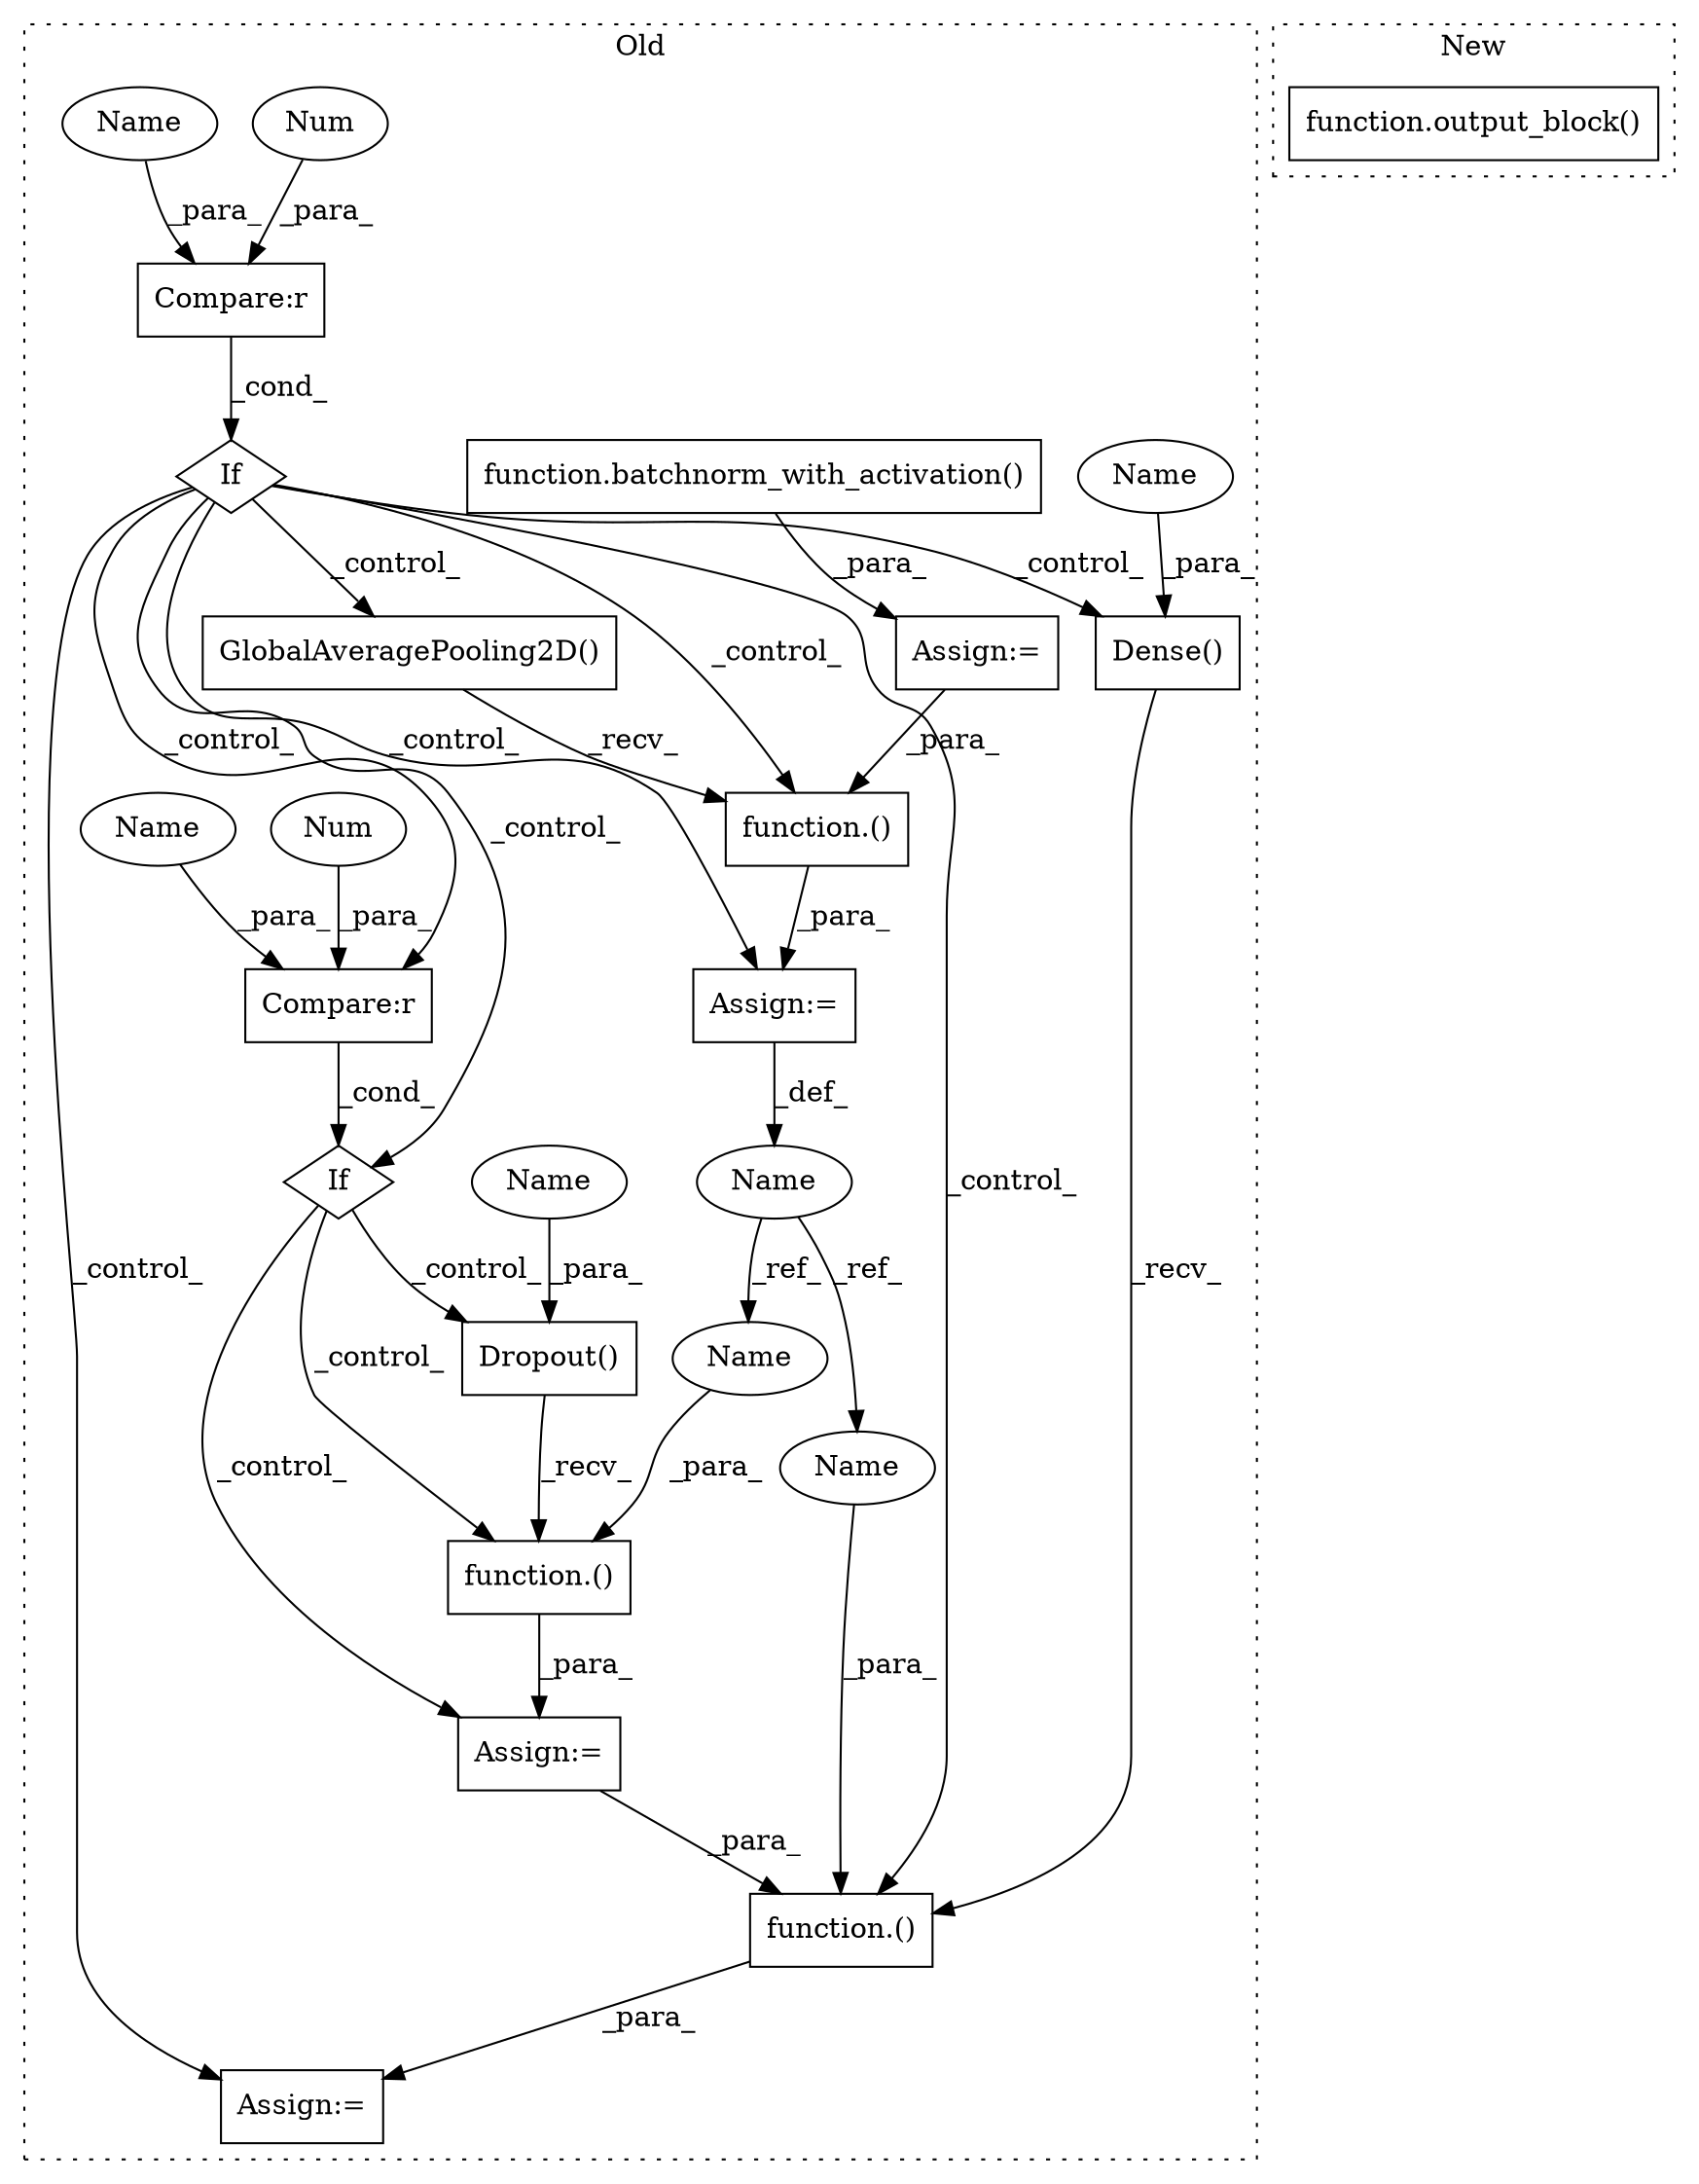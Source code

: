 digraph G {
subgraph cluster0 {
1 [label="function.()" a="75" s="8791,8896" l="103,1" shape="box"];
3 [label="Assign:=" a="68" s="8741" l="3" shape="box"];
4 [label="Dense()" a="75" s="8791,8821" l="19,72" shape="box"];
5 [label="If" a="96" s="8711" l="3" shape="diamond"];
6 [label="Assign:=" a="68" s="8788" l="3" shape="box"];
7 [label="Compare:r" a="40" s="8714" l="11" shape="box"];
8 [label="Num" a="76" s="8724" l="1" shape="ellipse"];
9 [label="Dropout()" a="75" s="8744,8772" l="21,1" shape="box"];
10 [label="If" a="96" s="8550" l="3" shape="diamond"];
11 [label="Compare:r" a="40" s="8553" l="15" shape="box"];
12 [label="GlobalAveragePooling2D()" a="75" s="8583" l="52" shape="box"];
13 [label="function.batchnorm_with_activation()" a="75" s="8478,8506" l="26,38" shape="box"];
14 [label="Name" a="87" s="8578" l="2" shape="ellipse"];
15 [label="function.()" a="75" s="8744,8776" l="30,1" shape="box"];
16 [label="Num" a="76" s="8567" l="1" shape="ellipse"];
17 [label="Assign:=" a="68" s="8475" l="3" shape="box"];
18 [label="Assign:=" a="68" s="8580" l="3" shape="box"];
19 [label="function.()" a="75" s="8583,8638" l="53,1" shape="box"];
20 [label="Name" a="87" s="8714" l="7" shape="ellipse"];
21 [label="Name" a="87" s="8765" l="7" shape="ellipse"];
22 [label="Name" a="87" s="8894" l="2" shape="ellipse"];
23 [label="Name" a="87" s="8774" l="2" shape="ellipse"];
24 [label="Name" a="87" s="8553" l="11" shape="ellipse"];
25 [label="Name" a="87" s="8810" l="11" shape="ellipse"];
label = "Old";
style="dotted";
}
subgraph cluster1 {
2 [label="function.output_block()" a="75" s="8061,8154" l="13,17" shape="box"];
label = "New";
style="dotted";
}
1 -> 6 [label="_para_"];
3 -> 1 [label="_para_"];
4 -> 1 [label="_recv_"];
5 -> 9 [label="_control_"];
5 -> 15 [label="_control_"];
5 -> 3 [label="_control_"];
7 -> 5 [label="_cond_"];
8 -> 7 [label="_para_"];
9 -> 15 [label="_recv_"];
10 -> 1 [label="_control_"];
10 -> 7 [label="_control_"];
10 -> 4 [label="_control_"];
10 -> 12 [label="_control_"];
10 -> 19 [label="_control_"];
10 -> 6 [label="_control_"];
10 -> 18 [label="_control_"];
10 -> 5 [label="_control_"];
11 -> 10 [label="_cond_"];
12 -> 19 [label="_recv_"];
13 -> 17 [label="_para_"];
14 -> 23 [label="_ref_"];
14 -> 22 [label="_ref_"];
15 -> 3 [label="_para_"];
16 -> 11 [label="_para_"];
17 -> 19 [label="_para_"];
18 -> 14 [label="_def_"];
19 -> 18 [label="_para_"];
20 -> 7 [label="_para_"];
21 -> 9 [label="_para_"];
22 -> 1 [label="_para_"];
23 -> 15 [label="_para_"];
24 -> 11 [label="_para_"];
25 -> 4 [label="_para_"];
}